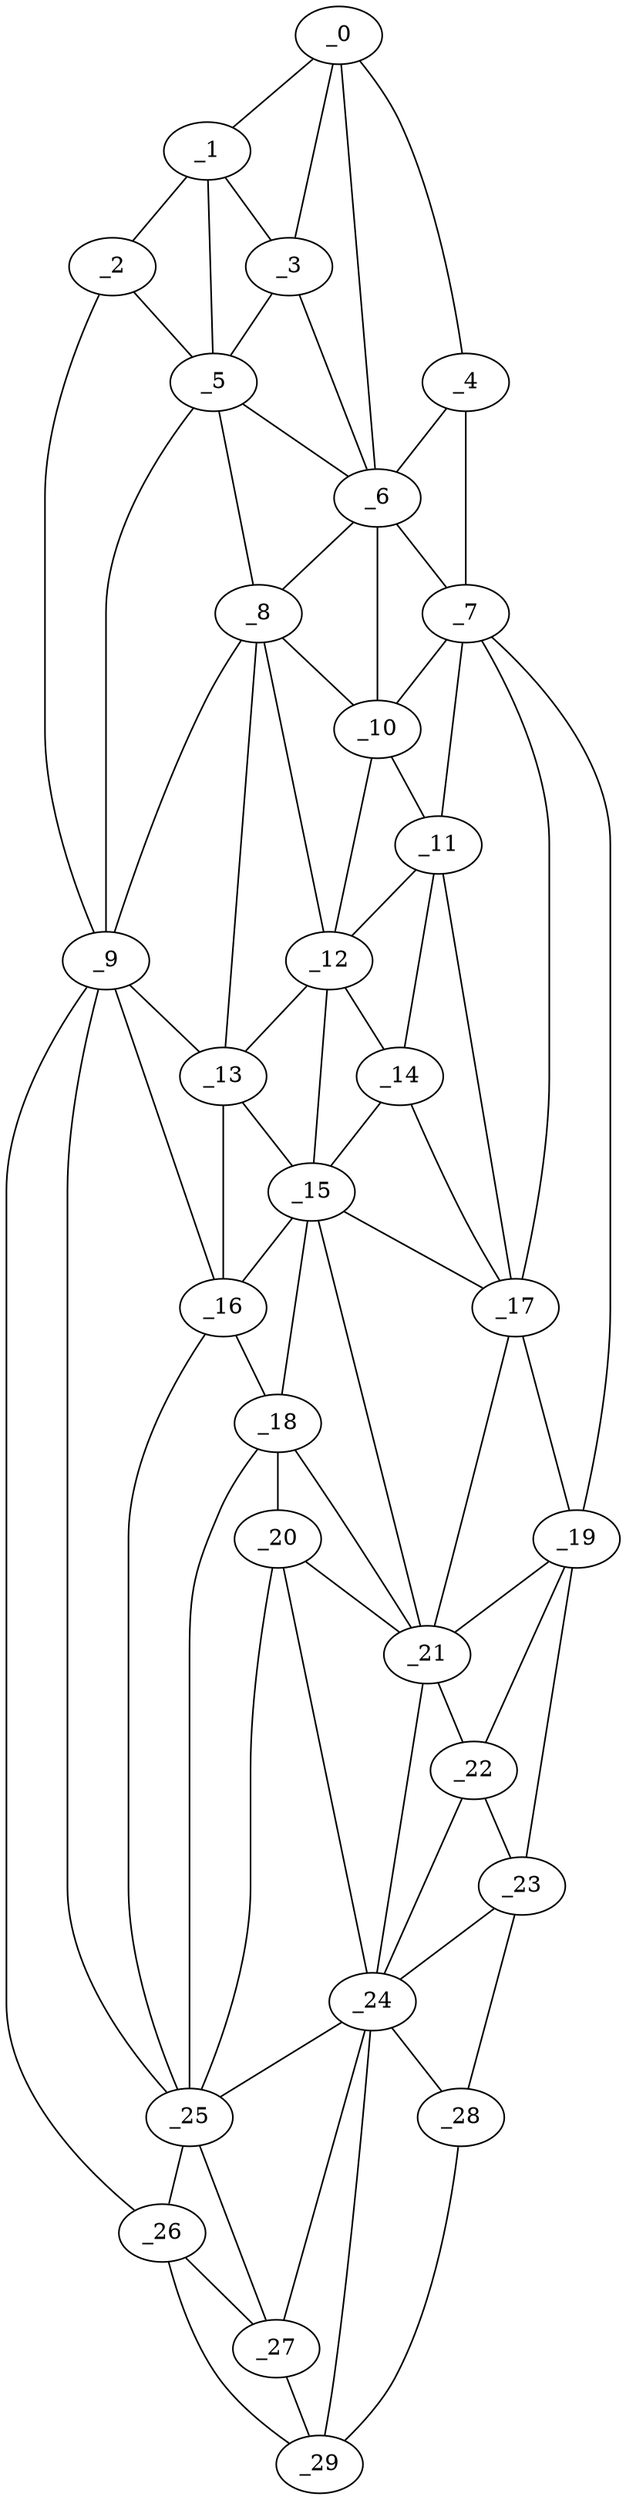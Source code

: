 graph "obj19__5.gxl" {
	_0	 [x=8,
		y=70];
	_1	 [x=13,
		y=58];
	_0 -- _1	 [valence=1];
	_3	 [x=16,
		y=65];
	_0 -- _3	 [valence=2];
	_4	 [x=17,
		y=85];
	_0 -- _4	 [valence=1];
	_6	 [x=24,
		y=76];
	_0 -- _6	 [valence=1];
	_2	 [x=16,
		y=51];
	_1 -- _2	 [valence=1];
	_1 -- _3	 [valence=2];
	_5	 [x=22,
		y=62];
	_1 -- _5	 [valence=2];
	_2 -- _5	 [valence=2];
	_9	 [x=35,
		y=47];
	_2 -- _9	 [valence=1];
	_3 -- _5	 [valence=2];
	_3 -- _6	 [valence=2];
	_4 -- _6	 [valence=1];
	_7	 [x=28,
		y=87];
	_4 -- _7	 [valence=1];
	_5 -- _6	 [valence=2];
	_8	 [x=31,
		y=63];
	_5 -- _8	 [valence=2];
	_5 -- _9	 [valence=2];
	_6 -- _7	 [valence=1];
	_6 -- _8	 [valence=2];
	_10	 [x=35,
		y=76];
	_6 -- _10	 [valence=2];
	_7 -- _10	 [valence=2];
	_11	 [x=42,
		y=84];
	_7 -- _11	 [valence=2];
	_17	 [x=74,
		y=88];
	_7 -- _17	 [valence=2];
	_19	 [x=91,
		y=89];
	_7 -- _19	 [valence=1];
	_8 -- _9	 [valence=2];
	_8 -- _10	 [valence=1];
	_12	 [x=43,
		y=76];
	_8 -- _12	 [valence=2];
	_13	 [x=58,
		y=63];
	_8 -- _13	 [valence=1];
	_9 -- _13	 [valence=2];
	_16	 [x=70,
		y=62];
	_9 -- _16	 [valence=1];
	_25	 [x=109,
		y=43];
	_9 -- _25	 [valence=2];
	_26	 [x=115,
		y=39];
	_9 -- _26	 [valence=1];
	_10 -- _11	 [valence=2];
	_10 -- _12	 [valence=2];
	_11 -- _12	 [valence=1];
	_14	 [x=64,
		y=85];
	_11 -- _14	 [valence=2];
	_11 -- _17	 [valence=2];
	_12 -- _13	 [valence=1];
	_12 -- _14	 [valence=2];
	_15	 [x=68,
		y=77];
	_12 -- _15	 [valence=2];
	_13 -- _15	 [valence=1];
	_13 -- _16	 [valence=2];
	_14 -- _15	 [valence=1];
	_14 -- _17	 [valence=1];
	_15 -- _16	 [valence=2];
	_15 -- _17	 [valence=1];
	_18	 [x=75,
		y=63];
	_15 -- _18	 [valence=2];
	_21	 [x=93,
		y=72];
	_15 -- _21	 [valence=2];
	_16 -- _18	 [valence=1];
	_16 -- _25	 [valence=1];
	_17 -- _19	 [valence=2];
	_17 -- _21	 [valence=2];
	_20	 [x=92,
		y=62];
	_18 -- _20	 [valence=1];
	_18 -- _21	 [valence=1];
	_18 -- _25	 [valence=2];
	_19 -- _21	 [valence=1];
	_22	 [x=100,
		y=78];
	_19 -- _22	 [valence=1];
	_23	 [x=106,
		y=87];
	_19 -- _23	 [valence=1];
	_20 -- _21	 [valence=2];
	_24	 [x=107,
		y=71];
	_20 -- _24	 [valence=1];
	_20 -- _25	 [valence=2];
	_21 -- _22	 [valence=1];
	_21 -- _24	 [valence=2];
	_22 -- _23	 [valence=2];
	_22 -- _24	 [valence=2];
	_23 -- _24	 [valence=1];
	_28	 [x=122,
		y=78];
	_23 -- _28	 [valence=1];
	_24 -- _25	 [valence=2];
	_27	 [x=120,
		y=57];
	_24 -- _27	 [valence=1];
	_24 -- _28	 [valence=1];
	_29	 [x=124,
		y=66];
	_24 -- _29	 [valence=2];
	_25 -- _26	 [valence=2];
	_25 -- _27	 [valence=2];
	_26 -- _27	 [valence=2];
	_26 -- _29	 [valence=1];
	_27 -- _29	 [valence=1];
	_28 -- _29	 [valence=1];
}

